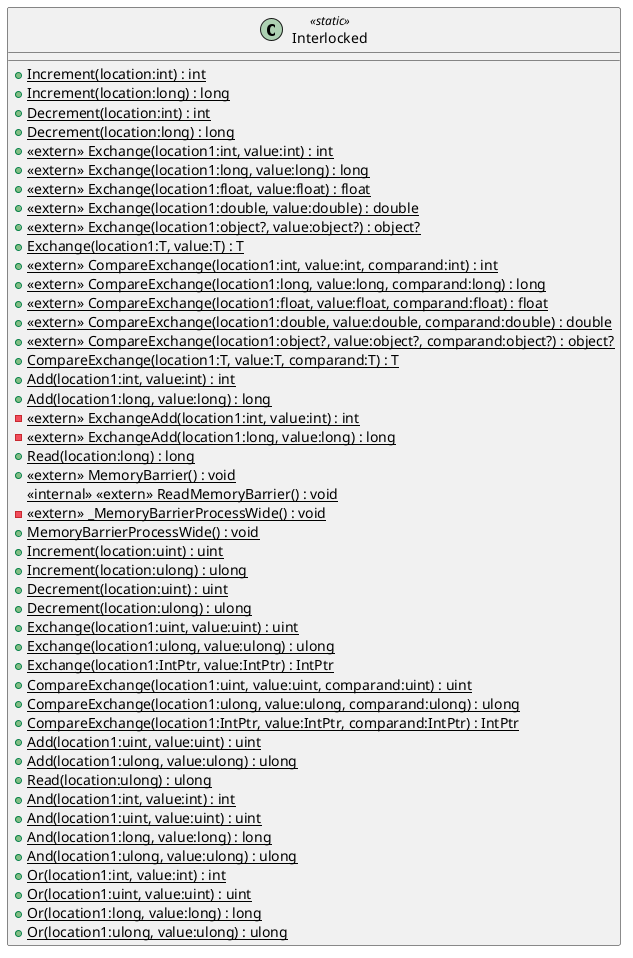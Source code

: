 @startuml
class Interlocked <<static>> {
    + {static} Increment(location:int) : int
    + {static} Increment(location:long) : long
    + {static} Decrement(location:int) : int
    + {static} Decrement(location:long) : long
    + {static} <<extern>> Exchange(location1:int, value:int) : int
    + {static} <<extern>> Exchange(location1:long, value:long) : long
    + {static} <<extern>> Exchange(location1:float, value:float) : float
    + {static} <<extern>> Exchange(location1:double, value:double) : double
    + {static} <<extern>> Exchange(location1:object?, value:object?) : object?
    + {static} Exchange(location1:T, value:T) : T
    + {static} <<extern>> CompareExchange(location1:int, value:int, comparand:int) : int
    + {static} <<extern>> CompareExchange(location1:long, value:long, comparand:long) : long
    + {static} <<extern>> CompareExchange(location1:float, value:float, comparand:float) : float
    + {static} <<extern>> CompareExchange(location1:double, value:double, comparand:double) : double
    + {static} <<extern>> CompareExchange(location1:object?, value:object?, comparand:object?) : object?
    + {static} CompareExchange(location1:T, value:T, comparand:T) : T
    + {static} Add(location1:int, value:int) : int
    + {static} Add(location1:long, value:long) : long
    - {static} <<extern>> ExchangeAdd(location1:int, value:int) : int
    - {static} <<extern>> ExchangeAdd(location1:long, value:long) : long
    + {static} Read(location:long) : long
    + {static} <<extern>> MemoryBarrier() : void
    <<internal>> {static} <<extern>> ReadMemoryBarrier() : void
    - {static} <<extern>> _MemoryBarrierProcessWide() : void
    + {static} MemoryBarrierProcessWide() : void
    + {static} Increment(location:uint) : uint
    + {static} Increment(location:ulong) : ulong
    + {static} Decrement(location:uint) : uint
    + {static} Decrement(location:ulong) : ulong
    + {static} Exchange(location1:uint, value:uint) : uint
    + {static} Exchange(location1:ulong, value:ulong) : ulong
    + {static} Exchange(location1:IntPtr, value:IntPtr) : IntPtr
    + {static} CompareExchange(location1:uint, value:uint, comparand:uint) : uint
    + {static} CompareExchange(location1:ulong, value:ulong, comparand:ulong) : ulong
    + {static} CompareExchange(location1:IntPtr, value:IntPtr, comparand:IntPtr) : IntPtr
    + {static} Add(location1:uint, value:uint) : uint
    + {static} Add(location1:ulong, value:ulong) : ulong
    + {static} Read(location:ulong) : ulong
    + {static} And(location1:int, value:int) : int
    + {static} And(location1:uint, value:uint) : uint
    + {static} And(location1:long, value:long) : long
    + {static} And(location1:ulong, value:ulong) : ulong
    + {static} Or(location1:int, value:int) : int
    + {static} Or(location1:uint, value:uint) : uint
    + {static} Or(location1:long, value:long) : long
    + {static} Or(location1:ulong, value:ulong) : ulong
}
@enduml
